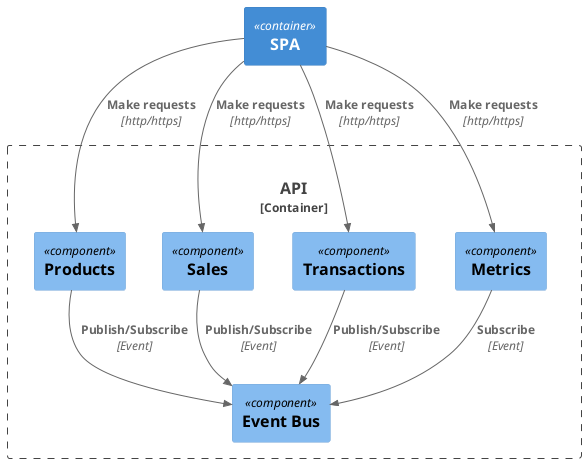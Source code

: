 ' components/api.puml
@startuml API Components
!include <C4/C4_Component>

Container_Boundary(api, "API", "NodeJs/ExpressJs") {
  Component(products, "Products")
  Component(sales, "Sales")
  Component(transactions, "Transactions")
  Component(evb, "Event Bus")
  Component(metrics, "Metrics")
}

Container(spa, "SPA")

Rel(spa, products, "Make requests", "http/https")
Rel(spa, sales, "Make requests", "http/https")
Rel(spa, transactions, "Make requests", "http/https")
Rel(spa, metrics, "Make requests", "http/https")
Rel(products, evb, "Publish/Subscribe", "Event")
Rel(sales, evb, "Publish/Subscribe", "Event")
Rel(transactions, evb, "Publish/Subscribe", "Event")
Rel(metrics, evb, "Subscribe", "Event")

@enduml
